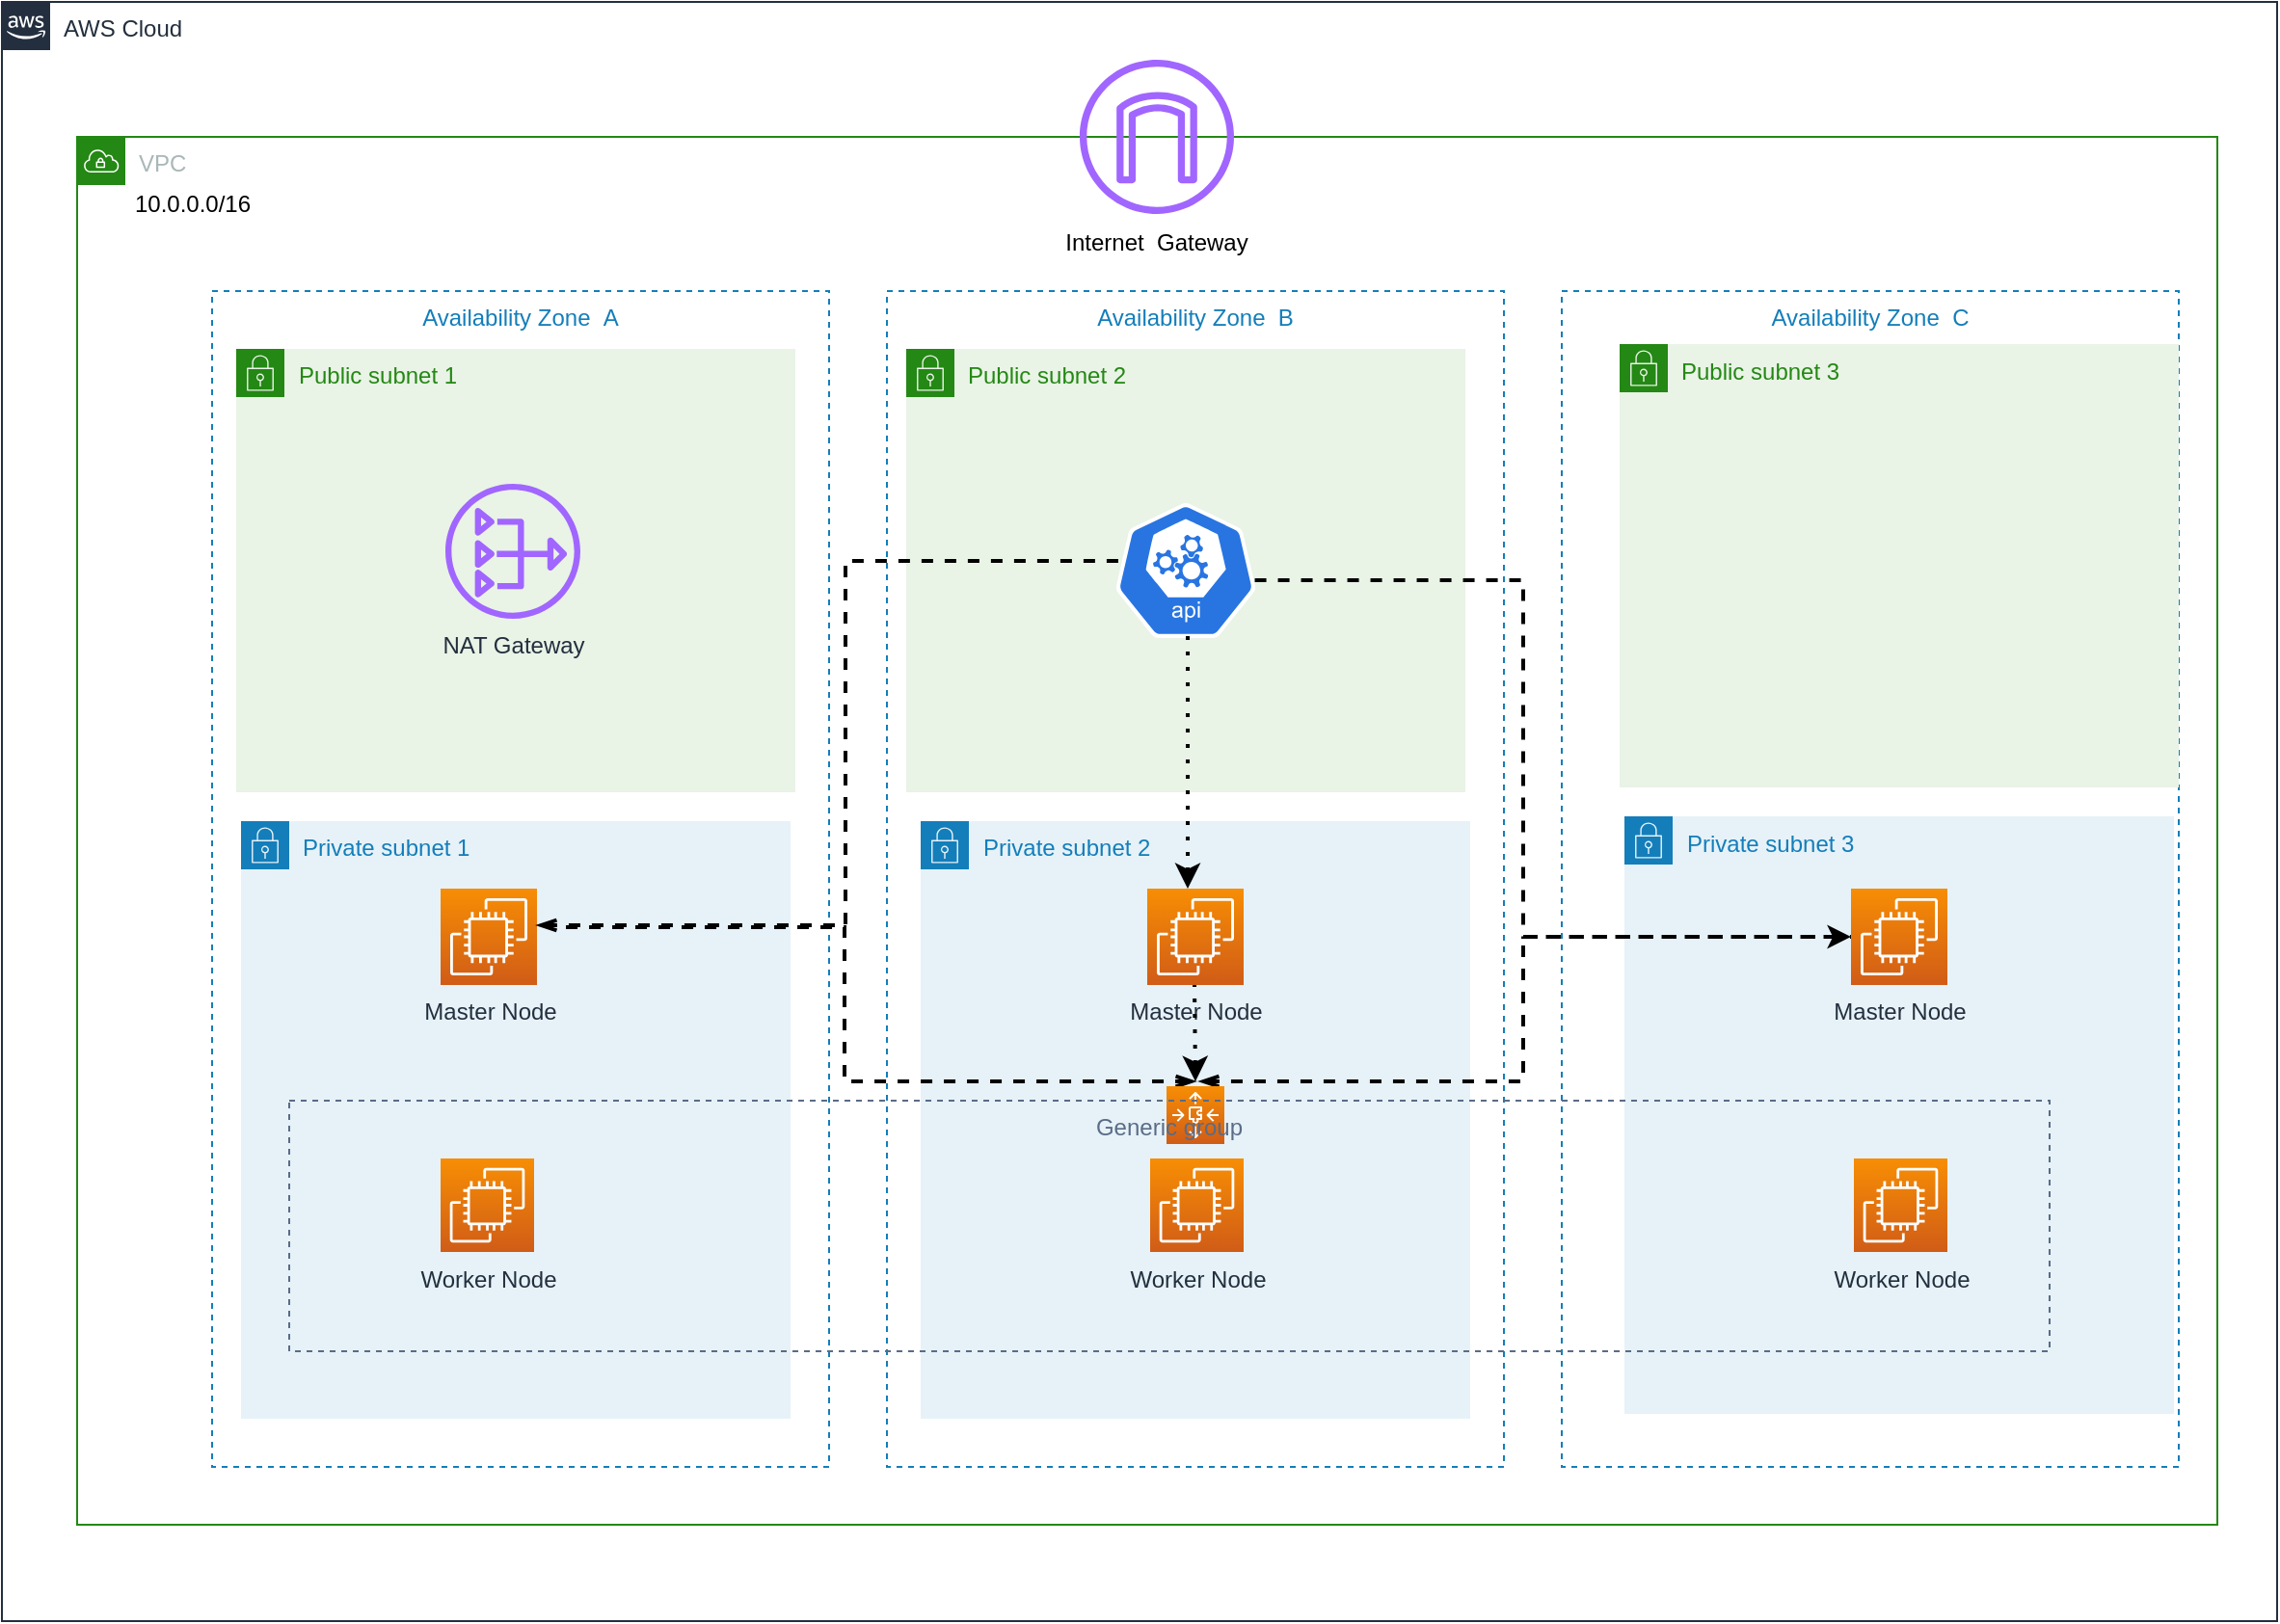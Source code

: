 <mxfile version="15.5.4" type="github"><diagram id="Sar0BIamfg2dzIX-yc2Z" name="Page-1"><mxGraphModel dx="1298" dy="857" grid="1" gridSize="10" guides="1" tooltips="1" connect="1" arrows="1" fold="1" page="1" pageScale="1" pageWidth="827" pageHeight="1169" math="0" shadow="0"><root><mxCell id="0"/><mxCell id="1" parent="0"/><mxCell id="RGC2bi-JNW6dDql_Kokh-1" value="AWS Cloud" style="points=[[0,0],[0.25,0],[0.5,0],[0.75,0],[1,0],[1,0.25],[1,0.5],[1,0.75],[1,1],[0.75,1],[0.5,1],[0.25,1],[0,1],[0,0.75],[0,0.5],[0,0.25]];outlineConnect=0;gradientColor=none;html=1;whiteSpace=wrap;fontSize=12;fontStyle=0;shape=mxgraph.aws4.group;grIcon=mxgraph.aws4.group_aws_cloud_alt;strokeColor=#232F3E;fillColor=none;verticalAlign=top;align=left;spacingLeft=30;fontColor=#232F3E;dashed=0;" vertex="1" parent="1"><mxGeometry x="61" y="160" width="1180" height="840" as="geometry"/></mxCell><mxCell id="RGC2bi-JNW6dDql_Kokh-2" value="VPC" style="points=[[0,0],[0.25,0],[0.5,0],[0.75,0],[1,0],[1,0.25],[1,0.5],[1,0.75],[1,1],[0.75,1],[0.5,1],[0.25,1],[0,1],[0,0.75],[0,0.5],[0,0.25]];outlineConnect=0;gradientColor=none;html=1;whiteSpace=wrap;fontSize=12;fontStyle=0;shape=mxgraph.aws4.group;grIcon=mxgraph.aws4.group_vpc;strokeColor=#248814;fillColor=none;verticalAlign=top;align=left;spacingLeft=30;fontColor=#AAB7B8;dashed=0;" vertex="1" parent="1"><mxGeometry x="100" y="230" width="1110" height="720" as="geometry"/></mxCell><mxCell id="RGC2bi-JNW6dDql_Kokh-3" value="" style="sketch=0;outlineConnect=0;fontColor=#232F3E;gradientColor=none;fillColor=#A166FF;strokeColor=none;dashed=0;verticalLabelPosition=bottom;verticalAlign=top;align=center;html=1;fontSize=12;fontStyle=0;aspect=fixed;pointerEvents=1;shape=mxgraph.aws4.internet_gateway;" vertex="1" parent="1"><mxGeometry x="620" y="190" width="80" height="80" as="geometry"/></mxCell><mxCell id="RGC2bi-JNW6dDql_Kokh-4" value="Internet &amp;nbsp;Gateway" style="text;html=1;strokeColor=none;fillColor=none;align=center;verticalAlign=middle;whiteSpace=wrap;rounded=0;" vertex="1" parent="1"><mxGeometry x="600" y="270" width="120" height="30" as="geometry"/></mxCell><mxCell id="RGC2bi-JNW6dDql_Kokh-7" value="10.0.0.0/16" style="text;html=1;strokeColor=none;fillColor=none;align=center;verticalAlign=middle;whiteSpace=wrap;rounded=0;" vertex="1" parent="1"><mxGeometry x="100" y="250" width="120" height="30" as="geometry"/></mxCell><mxCell id="RGC2bi-JNW6dDql_Kokh-8" value="Availability Zone  A" style="fillColor=none;strokeColor=#147EBA;dashed=1;verticalAlign=top;fontStyle=0;fontColor=#147EBA;" vertex="1" parent="1"><mxGeometry x="170" y="310" width="320" height="610" as="geometry"/></mxCell><mxCell id="RGC2bi-JNW6dDql_Kokh-9" value="Availability Zone  B" style="fillColor=none;strokeColor=#147EBA;dashed=1;verticalAlign=top;fontStyle=0;fontColor=#147EBA;" vertex="1" parent="1"><mxGeometry x="520" y="310" width="320" height="610" as="geometry"/></mxCell><mxCell id="RGC2bi-JNW6dDql_Kokh-10" value="Availability Zone  C" style="fillColor=none;strokeColor=#147EBA;dashed=1;verticalAlign=top;fontStyle=0;fontColor=#147EBA;" vertex="1" parent="1"><mxGeometry x="870" y="310" width="320" height="610" as="geometry"/></mxCell><mxCell id="RGC2bi-JNW6dDql_Kokh-11" value="Public subnet 1" style="points=[[0,0],[0.25,0],[0.5,0],[0.75,0],[1,0],[1,0.25],[1,0.5],[1,0.75],[1,1],[0.75,1],[0.5,1],[0.25,1],[0,1],[0,0.75],[0,0.5],[0,0.25]];outlineConnect=0;gradientColor=none;html=1;whiteSpace=wrap;fontSize=12;fontStyle=0;shape=mxgraph.aws4.group;grIcon=mxgraph.aws4.group_security_group;grStroke=0;strokeColor=#248814;fillColor=#E9F3E6;verticalAlign=top;align=left;spacingLeft=30;fontColor=#248814;dashed=0;" vertex="1" parent="1"><mxGeometry x="182.5" y="340" width="290" height="230" as="geometry"/></mxCell><mxCell id="RGC2bi-JNW6dDql_Kokh-12" value="Private subnet 1" style="points=[[0,0],[0.25,0],[0.5,0],[0.75,0],[1,0],[1,0.25],[1,0.5],[1,0.75],[1,1],[0.75,1],[0.5,1],[0.25,1],[0,1],[0,0.75],[0,0.5],[0,0.25]];outlineConnect=0;gradientColor=none;html=1;whiteSpace=wrap;fontSize=12;fontStyle=0;shape=mxgraph.aws4.group;grIcon=mxgraph.aws4.group_security_group;grStroke=0;strokeColor=#147EBA;fillColor=#E6F2F8;verticalAlign=top;align=left;spacingLeft=30;fontColor=#147EBA;dashed=0;" vertex="1" parent="1"><mxGeometry x="185" y="585" width="285" height="310" as="geometry"/></mxCell><mxCell id="RGC2bi-JNW6dDql_Kokh-13" value="Public subnet 2" style="points=[[0,0],[0.25,0],[0.5,0],[0.75,0],[1,0],[1,0.25],[1,0.5],[1,0.75],[1,1],[0.75,1],[0.5,1],[0.25,1],[0,1],[0,0.75],[0,0.5],[0,0.25]];outlineConnect=0;gradientColor=none;html=1;whiteSpace=wrap;fontSize=12;fontStyle=0;shape=mxgraph.aws4.group;grIcon=mxgraph.aws4.group_security_group;grStroke=0;strokeColor=#248814;fillColor=#E9F3E6;verticalAlign=top;align=left;spacingLeft=30;fontColor=#248814;dashed=0;" vertex="1" parent="1"><mxGeometry x="530" y="340" width="290" height="230" as="geometry"/></mxCell><mxCell id="RGC2bi-JNW6dDql_Kokh-14" value="Private subnet 2" style="points=[[0,0],[0.25,0],[0.5,0],[0.75,0],[1,0],[1,0.25],[1,0.5],[1,0.75],[1,1],[0.75,1],[0.5,1],[0.25,1],[0,1],[0,0.75],[0,0.5],[0,0.25]];outlineConnect=0;gradientColor=none;html=1;whiteSpace=wrap;fontSize=12;fontStyle=0;shape=mxgraph.aws4.group;grIcon=mxgraph.aws4.group_security_group;grStroke=0;strokeColor=#147EBA;fillColor=#E6F2F8;verticalAlign=top;align=left;spacingLeft=30;fontColor=#147EBA;dashed=0;" vertex="1" parent="1"><mxGeometry x="537.5" y="585" width="285" height="310" as="geometry"/></mxCell><mxCell id="RGC2bi-JNW6dDql_Kokh-15" value="Public subnet 3" style="points=[[0,0],[0.25,0],[0.5,0],[0.75,0],[1,0],[1,0.25],[1,0.5],[1,0.75],[1,1],[0.75,1],[0.5,1],[0.25,1],[0,1],[0,0.75],[0,0.5],[0,0.25]];outlineConnect=0;gradientColor=none;html=1;whiteSpace=wrap;fontSize=12;fontStyle=0;shape=mxgraph.aws4.group;grIcon=mxgraph.aws4.group_security_group;grStroke=0;strokeColor=#248814;fillColor=#E9F3E6;verticalAlign=top;align=left;spacingLeft=30;fontColor=#248814;dashed=0;" vertex="1" parent="1"><mxGeometry x="900" y="337.5" width="290" height="230" as="geometry"/></mxCell><mxCell id="RGC2bi-JNW6dDql_Kokh-16" value="Private subnet 3" style="points=[[0,0],[0.25,0],[0.5,0],[0.75,0],[1,0],[1,0.25],[1,0.5],[1,0.75],[1,1],[0.75,1],[0.5,1],[0.25,1],[0,1],[0,0.75],[0,0.5],[0,0.25]];outlineConnect=0;gradientColor=none;html=1;whiteSpace=wrap;fontSize=12;fontStyle=0;shape=mxgraph.aws4.group;grIcon=mxgraph.aws4.group_security_group;grStroke=0;strokeColor=#147EBA;fillColor=#E6F2F8;verticalAlign=top;align=left;spacingLeft=30;fontColor=#147EBA;dashed=0;" vertex="1" parent="1"><mxGeometry x="902.5" y="582.5" width="285" height="310" as="geometry"/></mxCell><mxCell id="RGC2bi-JNW6dDql_Kokh-17" value="Master Node" style="sketch=0;points=[[0,0,0],[0.25,0,0],[0.5,0,0],[0.75,0,0],[1,0,0],[0,1,0],[0.25,1,0],[0.5,1,0],[0.75,1,0],[1,1,0],[0,0.25,0],[0,0.5,0],[0,0.75,0],[1,0.25,0],[1,0.5,0],[1,0.75,0]];outlineConnect=0;fontColor=#232F3E;gradientColor=#F78E04;gradientDirection=north;fillColor=#D05C17;strokeColor=#ffffff;dashed=0;verticalLabelPosition=bottom;verticalAlign=top;align=center;html=1;fontSize=12;fontStyle=0;aspect=fixed;shape=mxgraph.aws4.resourceIcon;resIcon=mxgraph.aws4.ec2;" vertex="1" parent="1"><mxGeometry x="288.5" y="620" width="50" height="50" as="geometry"/></mxCell><mxCell id="RGC2bi-JNW6dDql_Kokh-18" value="NAT Gateway" style="sketch=0;outlineConnect=0;fontColor=#232F3E;gradientColor=none;fillColor=#A166FF;strokeColor=none;dashed=0;verticalLabelPosition=bottom;verticalAlign=top;align=center;html=1;fontSize=12;fontStyle=0;aspect=fixed;pointerEvents=1;shape=mxgraph.aws4.nat_gateway;" vertex="1" parent="1"><mxGeometry x="291" y="410" width="70" height="70" as="geometry"/></mxCell><mxCell id="RGC2bi-JNW6dDql_Kokh-19" value="Master Node" style="sketch=0;points=[[0,0,0],[0.25,0,0],[0.5,0,0],[0.75,0,0],[1,0,0],[0,1,0],[0.25,1,0],[0.5,1,0],[0.75,1,0],[1,1,0],[0,0.25,0],[0,0.5,0],[0,0.75,0],[1,0.25,0],[1,0.5,0],[1,0.75,0]];outlineConnect=0;fontColor=#232F3E;gradientColor=#F78E04;gradientDirection=north;fillColor=#D05C17;strokeColor=#ffffff;dashed=0;verticalLabelPosition=bottom;verticalAlign=top;align=center;html=1;fontSize=12;fontStyle=0;aspect=fixed;shape=mxgraph.aws4.resourceIcon;resIcon=mxgraph.aws4.ec2;" vertex="1" parent="1"><mxGeometry x="655" y="620" width="50" height="50" as="geometry"/></mxCell><mxCell id="RGC2bi-JNW6dDql_Kokh-20" value="Master Node" style="sketch=0;points=[[0,0,0],[0.25,0,0],[0.5,0,0],[0.75,0,0],[1,0,0],[0,1,0],[0.25,1,0],[0.5,1,0],[0.75,1,0],[1,1,0],[0,0.25,0],[0,0.5,0],[0,0.75,0],[1,0.25,0],[1,0.5,0],[1,0.75,0]];outlineConnect=0;fontColor=#232F3E;gradientColor=#F78E04;gradientDirection=north;fillColor=#D05C17;strokeColor=#ffffff;dashed=0;verticalLabelPosition=bottom;verticalAlign=top;align=center;html=1;fontSize=12;fontStyle=0;aspect=fixed;shape=mxgraph.aws4.resourceIcon;resIcon=mxgraph.aws4.ec2;" vertex="1" parent="1"><mxGeometry x="1020" y="620" width="50" height="50" as="geometry"/></mxCell><mxCell id="RGC2bi-JNW6dDql_Kokh-21" value="Worker Node" style="sketch=0;points=[[0,0,0],[0.25,0,0],[0.5,0,0],[0.75,0,0],[1,0,0],[0,1,0],[0.25,1,0],[0.5,1,0],[0.75,1,0],[1,1,0],[0,0.25,0],[0,0.5,0],[0,0.75,0],[1,0.25,0],[1,0.5,0],[1,0.75,0]];outlineConnect=0;fontColor=#232F3E;gradientColor=#F78E04;gradientDirection=north;fillColor=#D05C17;strokeColor=#ffffff;dashed=0;verticalLabelPosition=bottom;verticalAlign=top;align=center;html=1;fontSize=12;fontStyle=0;aspect=fixed;shape=mxgraph.aws4.resourceIcon;resIcon=mxgraph.aws4.ec2;" vertex="1" parent="1"><mxGeometry x="288.5" y="760" width="48.5" height="48.5" as="geometry"/></mxCell><mxCell id="RGC2bi-JNW6dDql_Kokh-22" value="Worker Node" style="sketch=0;points=[[0,0,0],[0.25,0,0],[0.5,0,0],[0.75,0,0],[1,0,0],[0,1,0],[0.25,1,0],[0.5,1,0],[0.75,1,0],[1,1,0],[0,0.25,0],[0,0.5,0],[0,0.75,0],[1,0.25,0],[1,0.5,0],[1,0.75,0]];outlineConnect=0;fontColor=#232F3E;gradientColor=#F78E04;gradientDirection=north;fillColor=#D05C17;strokeColor=#ffffff;dashed=0;verticalLabelPosition=bottom;verticalAlign=top;align=center;html=1;fontSize=12;fontStyle=0;aspect=fixed;shape=mxgraph.aws4.resourceIcon;resIcon=mxgraph.aws4.ec2;" vertex="1" parent="1"><mxGeometry x="656.5" y="760" width="48.5" height="48.5" as="geometry"/></mxCell><mxCell id="RGC2bi-JNW6dDql_Kokh-23" value="Worker Node" style="sketch=0;points=[[0,0,0],[0.25,0,0],[0.5,0,0],[0.75,0,0],[1,0,0],[0,1,0],[0.25,1,0],[0.5,1,0],[0.75,1,0],[1,1,0],[0,0.25,0],[0,0.5,0],[0,0.75,0],[1,0.25,0],[1,0.5,0],[1,0.75,0]];outlineConnect=0;fontColor=#232F3E;gradientColor=#F78E04;gradientDirection=north;fillColor=#D05C17;strokeColor=#ffffff;dashed=0;verticalLabelPosition=bottom;verticalAlign=top;align=center;html=1;fontSize=12;fontStyle=0;aspect=fixed;shape=mxgraph.aws4.resourceIcon;resIcon=mxgraph.aws4.ec2;" vertex="1" parent="1"><mxGeometry x="1021.5" y="760" width="48.5" height="48.5" as="geometry"/></mxCell><mxCell id="RGC2bi-JNW6dDql_Kokh-27" value="" style="sketch=0;html=1;dashed=0;whitespace=wrap;fillColor=#2875E2;strokeColor=#ffffff;points=[[0.005,0.63,0],[0.1,0.2,0],[0.9,0.2,0],[0.5,0,0],[0.995,0.63,0],[0.72,0.99,0],[0.5,1,0],[0.28,0.99,0]];shape=mxgraph.kubernetes.icon;prIcon=api" vertex="1" parent="1"><mxGeometry x="638.75" y="410.5" width="72.5" height="89" as="geometry"/></mxCell><mxCell id="RGC2bi-JNW6dDql_Kokh-28" value="" style="endArrow=none;html=1;strokeWidth=2;rounded=0;strokeColor=default;dashed=1;edgeStyle=elbowEdgeStyle;startArrow=openThin;startFill=0;exitX=0.5;exitY=0;exitDx=0;exitDy=0;exitPerimeter=0;" edge="1" parent="1"><mxGeometry width="50" height="50" relative="1" as="geometry"><mxPoint x="680" y="720" as="sourcePoint"/><mxPoint x="348" y="640" as="targetPoint"/><Array as="points"><mxPoint x="498" y="730"/><mxPoint x="497.5" y="680"/><mxPoint x="487.5" y="630"/></Array></mxGeometry></mxCell><mxCell id="RGC2bi-JNW6dDql_Kokh-29" value="" style="endArrow=none;dashed=1;html=1;strokeWidth=2;rounded=0;entryX=0.983;entryY=0.556;entryDx=0;entryDy=0;entryPerimeter=0;exitX=0;exitY=0.5;exitDx=0;exitDy=0;exitPerimeter=0;edgeStyle=elbowEdgeStyle;startArrow=classic;startFill=1;" edge="1" parent="1" source="RGC2bi-JNW6dDql_Kokh-20" target="RGC2bi-JNW6dDql_Kokh-27"><mxGeometry width="50" height="50" relative="1" as="geometry"><mxPoint x="820" y="660" as="sourcePoint"/><mxPoint x="1123.027" y="470.979" as="targetPoint"/><Array as="points"><mxPoint x="850" y="550"/></Array></mxGeometry></mxCell><mxCell id="RGC2bi-JNW6dDql_Kokh-32" value="" style="endArrow=none;dashed=1;html=1;dashPattern=1 3;strokeWidth=2;rounded=0;startSize=7;endSize=11;entryX=0.514;entryY=0.837;entryDx=0;entryDy=0;entryPerimeter=0;startArrow=classic;startFill=1;" edge="1" parent="1" target="RGC2bi-JNW6dDql_Kokh-27"><mxGeometry width="50" height="50" relative="1" as="geometry"><mxPoint x="676" y="620" as="sourcePoint"/><mxPoint x="660" y="550" as="targetPoint"/></mxGeometry></mxCell><mxCell id="RGC2bi-JNW6dDql_Kokh-33" value="" style="endArrow=none;dashed=1;html=1;dashPattern=1 3;strokeWidth=2;rounded=0;startSize=7;endSize=11;entryX=0.514;entryY=0.837;entryDx=0;entryDy=0;entryPerimeter=0;startArrow=classic;startFill=1;exitX=0.5;exitY=0;exitDx=0;exitDy=0;exitPerimeter=0;" edge="1" parent="1"><mxGeometry width="50" height="50" relative="1" as="geometry"><mxPoint x="680" y="720" as="sourcePoint"/><mxPoint x="679.515" y="669.993" as="targetPoint"/></mxGeometry></mxCell><mxCell id="RGC2bi-JNW6dDql_Kokh-34" value="" style="endArrow=none;html=1;strokeWidth=2;rounded=0;entryX=0.059;entryY=0.511;entryDx=0;entryDy=0;entryPerimeter=0;strokeColor=default;dashed=1;edgeStyle=elbowEdgeStyle;startArrow=openThin;startFill=0;" edge="1" parent="1"><mxGeometry width="50" height="50" relative="1" as="geometry"><mxPoint x="338.5" y="639.02" as="sourcePoint"/><mxPoint x="641.527" y="449.999" as="targetPoint"/><Array as="points"><mxPoint x="498.5" y="624.02"/></Array></mxGeometry></mxCell><mxCell id="RGC2bi-JNW6dDql_Kokh-35" value="" style="endArrow=none;html=1;strokeWidth=2;rounded=0;strokeColor=default;dashed=1;edgeStyle=elbowEdgeStyle;startArrow=openThin;startFill=0;entryX=0;entryY=0.5;entryDx=0;entryDy=0;entryPerimeter=0;" edge="1" parent="1" target="RGC2bi-JNW6dDql_Kokh-20"><mxGeometry width="50" height="50" relative="1" as="geometry"><mxPoint x="682" y="720" as="sourcePoint"/><mxPoint x="1010" y="650" as="targetPoint"/><Array as="points"><mxPoint x="850" y="670"/><mxPoint x="690" y="720"/><mxPoint x="850" y="690"/><mxPoint x="798" y="740"/><mxPoint x="788" y="690"/></Array></mxGeometry></mxCell><mxCell id="RGC2bi-JNW6dDql_Kokh-38" value="" style="sketch=0;points=[[0,0,0],[0.25,0,0],[0.5,0,0],[0.75,0,0],[1,0,0],[0,1,0],[0.25,1,0],[0.5,1,0],[0.75,1,0],[1,1,0],[0,0.25,0],[0,0.5,0],[0,0.75,0],[1,0.25,0],[1,0.5,0],[1,0.75,0]];outlineConnect=0;fontColor=#232F3E;gradientColor=#F78E04;gradientDirection=north;fillColor=#D05C17;strokeColor=#ffffff;dashed=0;verticalLabelPosition=bottom;verticalAlign=top;align=center;html=1;fontSize=12;fontStyle=0;aspect=fixed;shape=mxgraph.aws4.resourceIcon;resIcon=mxgraph.aws4.auto_scaling3;" vertex="1" parent="1"><mxGeometry x="665" y="722.5" width="30" height="30" as="geometry"/></mxCell><mxCell id="RGC2bi-JNW6dDql_Kokh-39" value="Generic group" style="fillColor=none;strokeColor=#5A6C86;dashed=1;verticalAlign=top;fontStyle=0;fontColor=#5A6C86;" vertex="1" parent="1"><mxGeometry x="210" y="730" width="913" height="130" as="geometry"/></mxCell></root></mxGraphModel></diagram></mxfile>